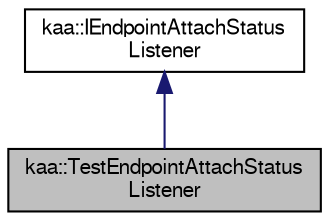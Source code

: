 digraph "kaa::TestEndpointAttachStatusListener"
{
  bgcolor="transparent";
  edge [fontname="FreeSans",fontsize="10",labelfontname="FreeSans",labelfontsize="10"];
  node [fontname="FreeSans",fontsize="10",shape=record];
  Node1 [label="kaa::TestEndpointAttachStatus\lListener",height=0.2,width=0.4,color="black", fillcolor="grey75", style="filled" fontcolor="black"];
  Node2 -> Node1 [dir="back",color="midnightblue",fontsize="10",style="solid",fontname="FreeSans"];
  Node2 [label="kaa::IEndpointAttachStatus\lListener",height=0.2,width=0.4,color="black",URL="$classkaa_1_1IEndpointAttachStatusListener.html"];
}
